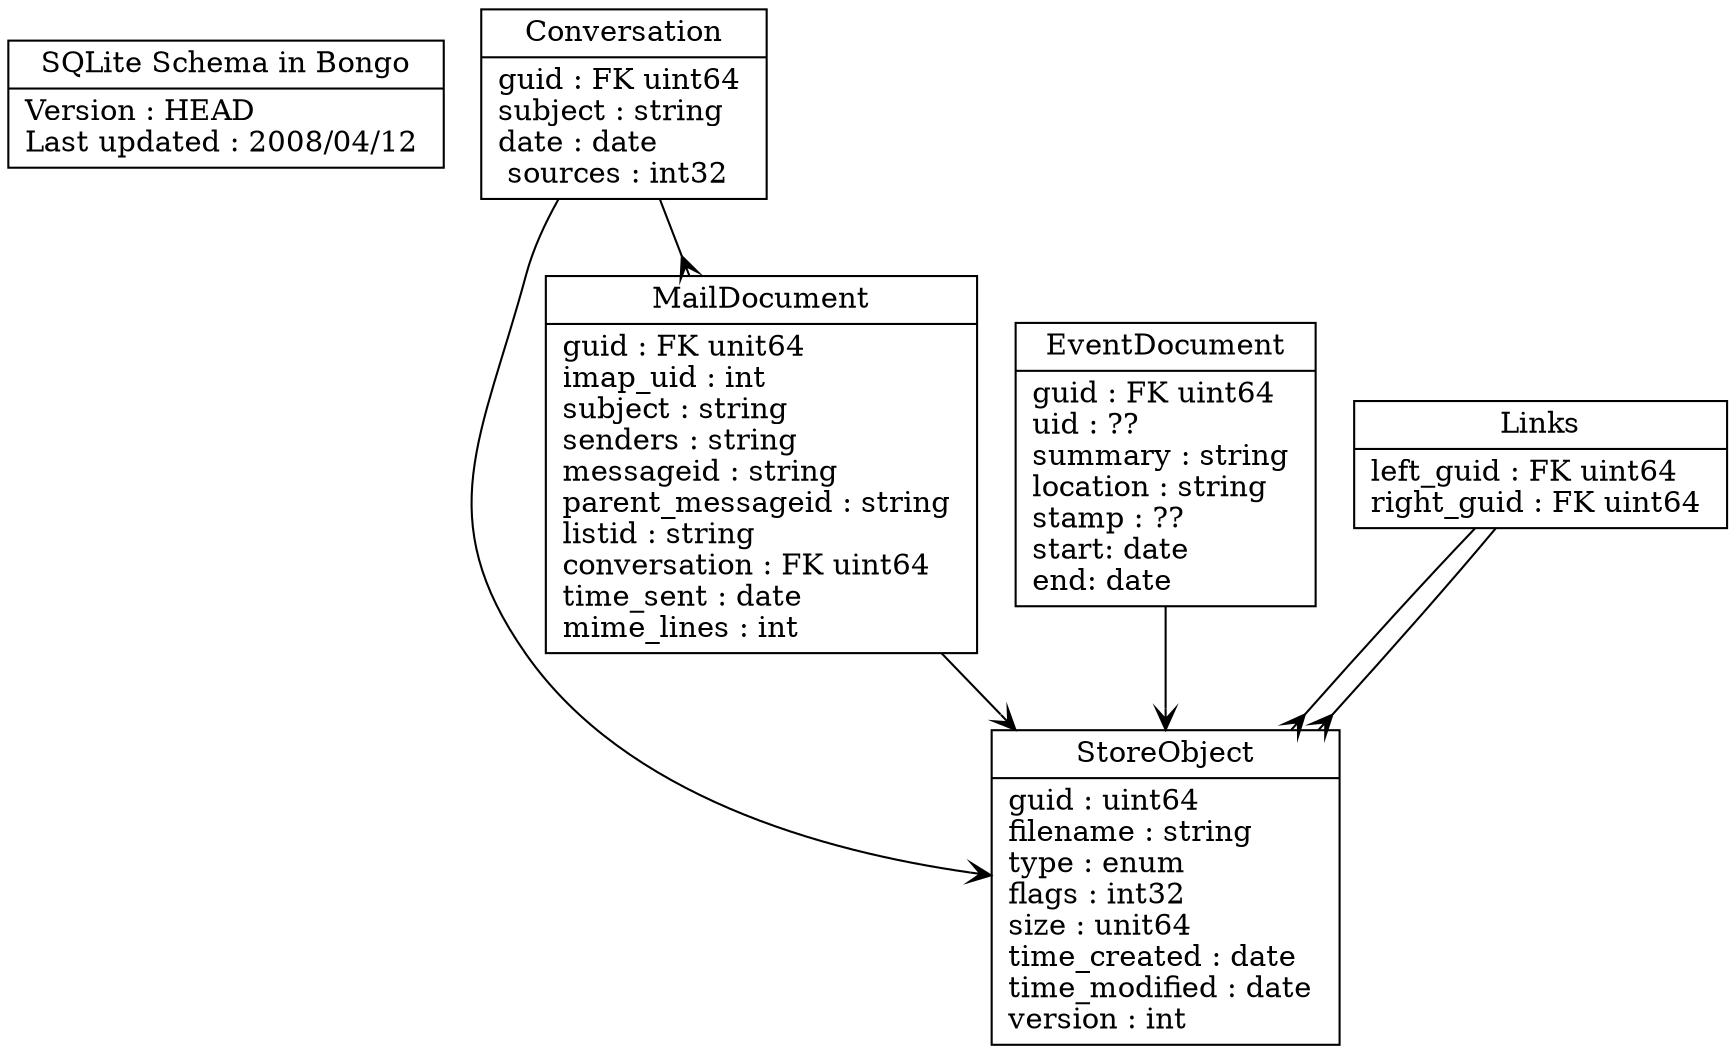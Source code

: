 /* A UML-style diagram of the Store's SQL schema */

digraph StoreSQLiteSchema {
	Legend [
		label = "{SQLite Schema in Bongo| Version : HEAD \lLast updated : 2008/04/12 \l}"
		shape = "record"
	]

	node [
			shape = "record"
	]

	/* Labels for classes should be:
	 * { Name  | .. Attr1: type \l Attr2: type .. } 
	 */

	Object [
		label = "{StoreObject| guid : uint64 \lfilename : string \
			\ltype : enum \lflags : int32 \
			\lsize : unit64 \ltime_created : date \
			\ltime_modified : date \lversion : int \
			\l}"
	]
	
	Conversation [
		label = "{Conversation| guid : FK uint64 \lsubject : string \
			\ldate : date \l sources : int32 \
			\l}"
	]
	
	MailDocument [
		label = "{MailDocument| guid : FK unit64 \limap_uid : int \lsubject : string \
			\lsenders : string \lmessageid : string \lparent_messageid : string \
			\llistid : string \lconversation : FK uint64 \ltime_sent : date \
			\lmime_lines : int \
			\l}"
	]
	
	EventDocument [
		label = "{EventDocument| guid : FK uint64 \luid : ?? \lsummary : string \
			\llocation : string \lstamp : ?? \lstart: date \lend: date \
			\l}"
	]
	
	Links [
		label = "{Links| left_guid : FK uint64 \lright_guid : FK uint64 \l}"
	]
	
	/* optional one-to-one relations */
	edge [
		arrowhead = "open"
		arrowtail = "dot"
	]
	
	Conversation -> Object
	MailDocument -> Object
	EventDocument -> Object
	
	/* one-to-many relations */
	edge [
		arrowhead = "crow"
		arrowtail = "none"
	]
	
	Conversation -> MailDocument
	
	/* many to many relations */
	edge [
		arrowhead = "crow"
		arrowtail = "none"
	]
	
	Links -> Object
	Links -> Object 
}
